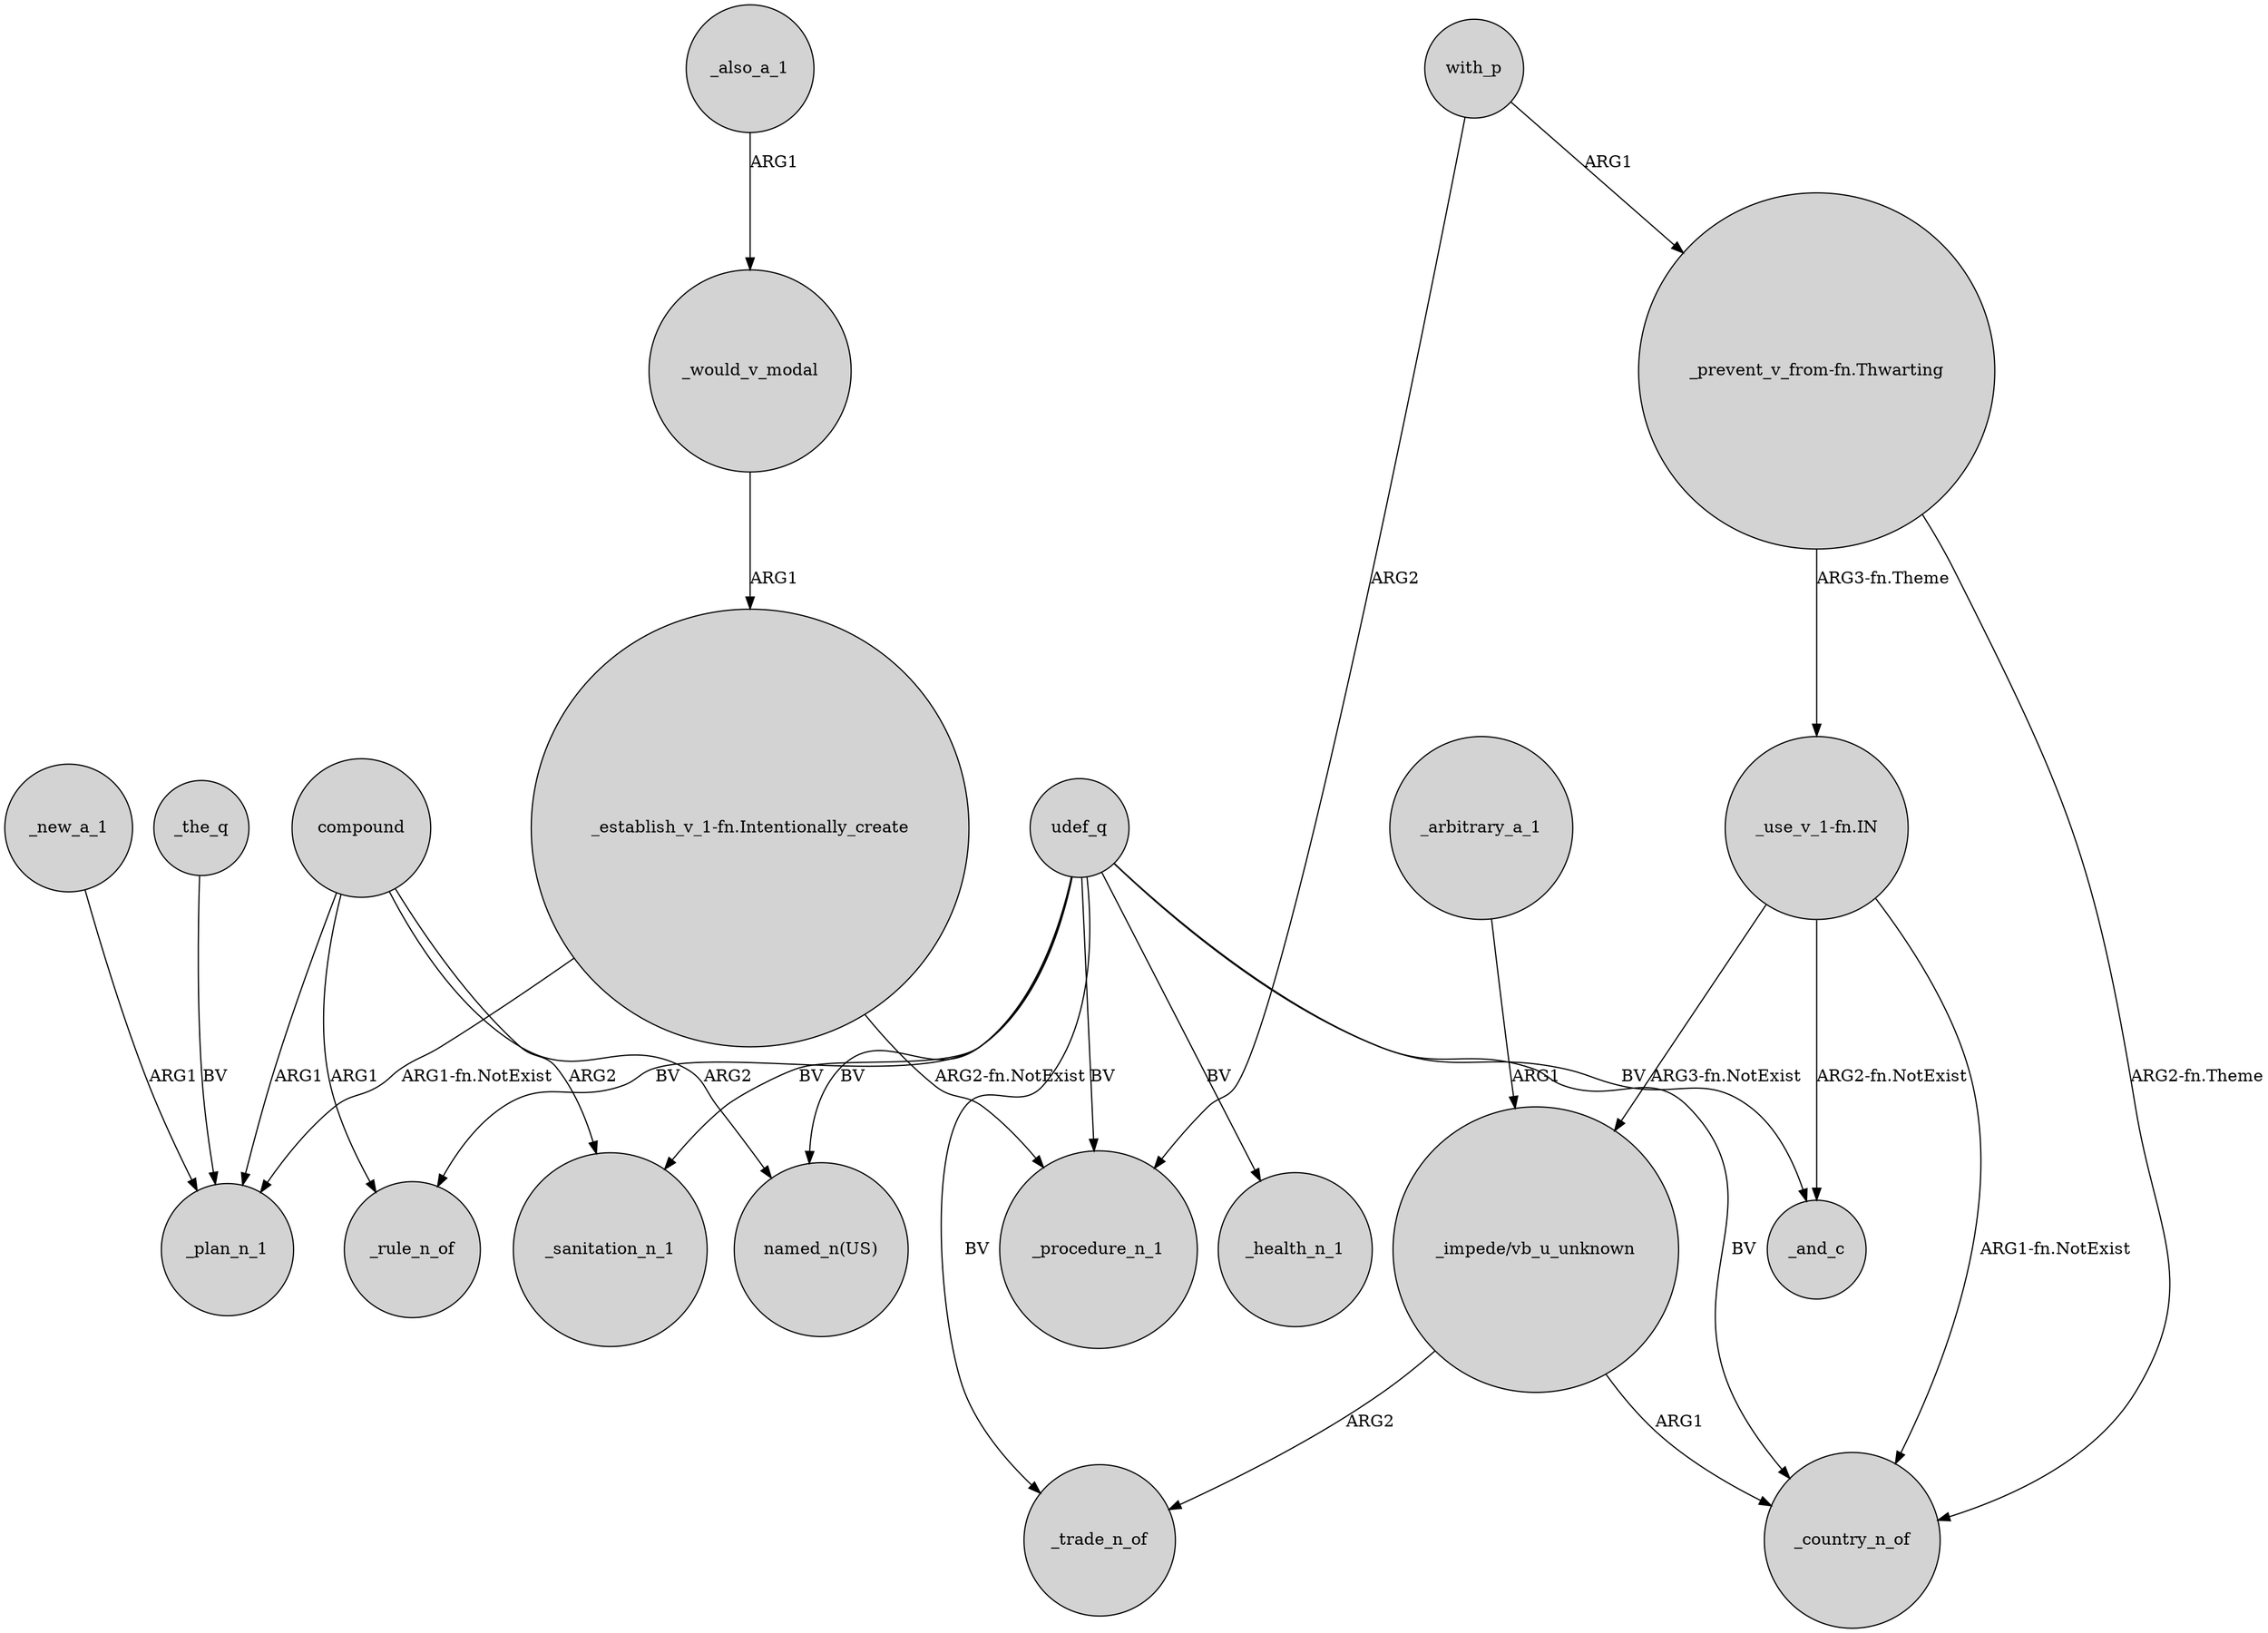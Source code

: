 digraph {
	node [shape=circle style=filled]
	udef_q -> _rule_n_of [label=BV]
	udef_q -> _trade_n_of [label=BV]
	with_p -> _procedure_n_1 [label=ARG2]
	udef_q -> "named_n(US)" [label=BV]
	"_impede/vb_u_unknown" -> _country_n_of [label=ARG1]
	udef_q -> _procedure_n_1 [label=BV]
	compound -> _rule_n_of [label=ARG1]
	"_establish_v_1-fn.Intentionally_create" -> _procedure_n_1 [label="ARG2-fn.NotExist"]
	_the_q -> _plan_n_1 [label=BV]
	_new_a_1 -> _plan_n_1 [label=ARG1]
	_would_v_modal -> "_establish_v_1-fn.Intentionally_create" [label=ARG1]
	"_prevent_v_from-fn.Thwarting" -> "_use_v_1-fn.IN" [label="ARG3-fn.Theme"]
	compound -> _plan_n_1 [label=ARG1]
	_arbitrary_a_1 -> "_impede/vb_u_unknown" [label=ARG1]
	compound -> "named_n(US)" [label=ARG2]
	"_use_v_1-fn.IN" -> _country_n_of [label="ARG1-fn.NotExist"]
	"_use_v_1-fn.IN" -> _and_c [label="ARG2-fn.NotExist"]
	udef_q -> _country_n_of [label=BV]
	with_p -> "_prevent_v_from-fn.Thwarting" [label=ARG1]
	udef_q -> _sanitation_n_1 [label=BV]
	_also_a_1 -> _would_v_modal [label=ARG1]
	"_use_v_1-fn.IN" -> "_impede/vb_u_unknown" [label="ARG3-fn.NotExist"]
	"_impede/vb_u_unknown" -> _trade_n_of [label=ARG2]
	udef_q -> _health_n_1 [label=BV]
	"_establish_v_1-fn.Intentionally_create" -> _plan_n_1 [label="ARG1-fn.NotExist"]
	compound -> _sanitation_n_1 [label=ARG2]
	"_prevent_v_from-fn.Thwarting" -> _country_n_of [label="ARG2-fn.Theme"]
	udef_q -> _and_c [label=BV]
}
